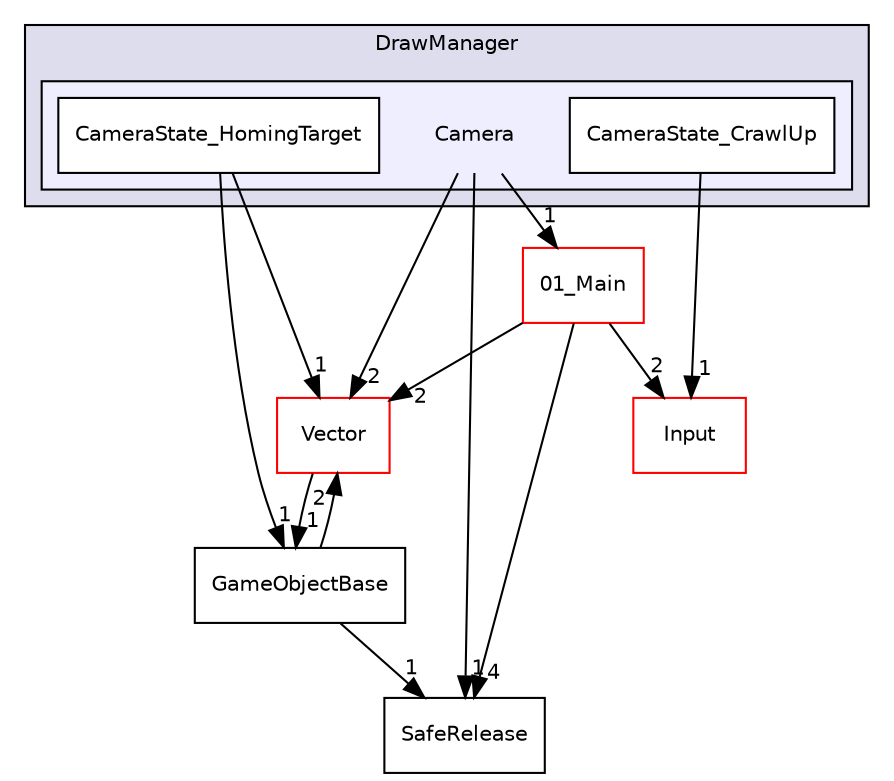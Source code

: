 digraph "C:/HAL/PG関係/03_作成プログラム/03_HAL授業/就職作品/Project/source/04_Tool/ComponentManager/DrawManager/Camera" {
  compound=true
  node [ fontsize="10", fontname="Helvetica"];
  edge [ labelfontsize="10", labelfontname="Helvetica"];
  subgraph clusterdir_8e678a1fe8c743c8351c848d99f2168d {
    graph [ bgcolor="#ddddee", pencolor="black", label="DrawManager" fontname="Helvetica", fontsize="10", URL="dir_8e678a1fe8c743c8351c848d99f2168d.html"]
  subgraph clusterdir_ad554173507a3b7232f716ccd8a5e193 {
    graph [ bgcolor="#eeeeff", pencolor="black", label="" URL="dir_ad554173507a3b7232f716ccd8a5e193.html"];
    dir_ad554173507a3b7232f716ccd8a5e193 [shape=plaintext label="Camera"];
    dir_a7e45b92cecb4a2cd323b0e1aef421d4 [shape=box label="CameraState_CrawlUp" color="black" fillcolor="white" style="filled" URL="dir_a7e45b92cecb4a2cd323b0e1aef421d4.html"];
    dir_31226b413bc23b99c312cb770930f244 [shape=box label="CameraState_HomingTarget" color="black" fillcolor="white" style="filled" URL="dir_31226b413bc23b99c312cb770930f244.html"];
  }
  }
  dir_a1f88a59cade3efafd5e98f81c332665 [shape=box label="Input" fillcolor="white" style="filled" color="red" URL="dir_a1f88a59cade3efafd5e98f81c332665.html"];
  dir_0bdd085e94670486122436b1728d6cb5 [shape=box label="SafeRelease" URL="dir_0bdd085e94670486122436b1728d6cb5.html"];
  dir_b2ee2f4b37d8460d9f5246ffd8c74e11 [shape=box label="01_Main" fillcolor="white" style="filled" color="red" URL="dir_b2ee2f4b37d8460d9f5246ffd8c74e11.html"];
  dir_42ede0e43233c6370d68c50ab36ec2c7 [shape=box label="GameObjectBase" URL="dir_42ede0e43233c6370d68c50ab36ec2c7.html"];
  dir_e5c1ae2f1092e95ef2033dbd3d9e326c [shape=box label="Vector" fillcolor="white" style="filled" color="red" URL="dir_e5c1ae2f1092e95ef2033dbd3d9e326c.html"];
  dir_ad554173507a3b7232f716ccd8a5e193->dir_0bdd085e94670486122436b1728d6cb5 [headlabel="1", labeldistance=1.5 headhref="dir_000112_000148.html"];
  dir_ad554173507a3b7232f716ccd8a5e193->dir_b2ee2f4b37d8460d9f5246ffd8c74e11 [headlabel="1", labeldistance=1.5 headhref="dir_000112_000001.html"];
  dir_ad554173507a3b7232f716ccd8a5e193->dir_e5c1ae2f1092e95ef2033dbd3d9e326c [headlabel="2", labeldistance=1.5 headhref="dir_000112_000149.html"];
  dir_31226b413bc23b99c312cb770930f244->dir_42ede0e43233c6370d68c50ab36ec2c7 [headlabel="1", labeldistance=1.5 headhref="dir_000114_000130.html"];
  dir_31226b413bc23b99c312cb770930f244->dir_e5c1ae2f1092e95ef2033dbd3d9e326c [headlabel="1", labeldistance=1.5 headhref="dir_000114_000149.html"];
  dir_a7e45b92cecb4a2cd323b0e1aef421d4->dir_a1f88a59cade3efafd5e98f81c332665 [headlabel="1", labeldistance=1.5 headhref="dir_000113_000133.html"];
  dir_b2ee2f4b37d8460d9f5246ffd8c74e11->dir_a1f88a59cade3efafd5e98f81c332665 [headlabel="2", labeldistance=1.5 headhref="dir_000001_000133.html"];
  dir_b2ee2f4b37d8460d9f5246ffd8c74e11->dir_0bdd085e94670486122436b1728d6cb5 [headlabel="4", labeldistance=1.5 headhref="dir_000001_000148.html"];
  dir_b2ee2f4b37d8460d9f5246ffd8c74e11->dir_e5c1ae2f1092e95ef2033dbd3d9e326c [headlabel="2", labeldistance=1.5 headhref="dir_000001_000149.html"];
  dir_42ede0e43233c6370d68c50ab36ec2c7->dir_0bdd085e94670486122436b1728d6cb5 [headlabel="1", labeldistance=1.5 headhref="dir_000130_000148.html"];
  dir_42ede0e43233c6370d68c50ab36ec2c7->dir_e5c1ae2f1092e95ef2033dbd3d9e326c [headlabel="2", labeldistance=1.5 headhref="dir_000130_000149.html"];
  dir_e5c1ae2f1092e95ef2033dbd3d9e326c->dir_42ede0e43233c6370d68c50ab36ec2c7 [headlabel="1", labeldistance=1.5 headhref="dir_000149_000130.html"];
}
